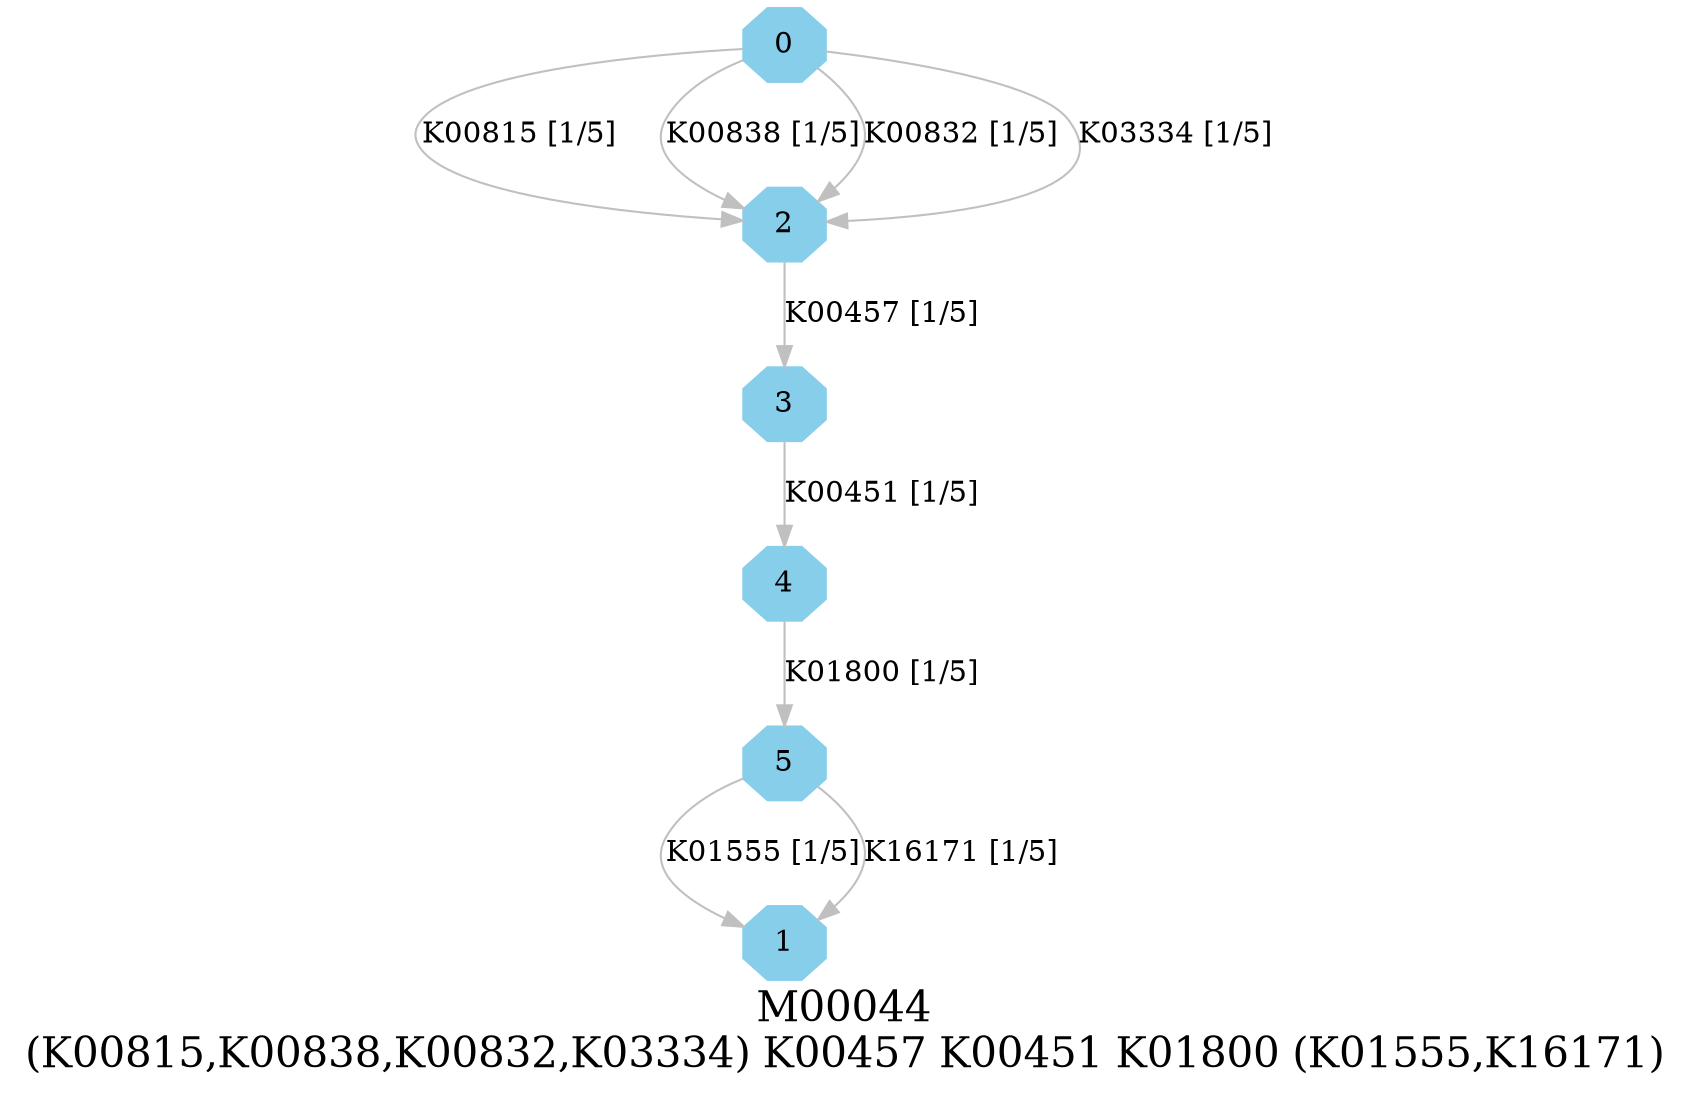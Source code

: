 digraph G {
graph [label="M00044
(K00815,K00838,K00832,K03334) K00457 K00451 K01800 (K01555,K16171)",fontsize=20];
node [shape=box,style=filled];
edge [len=3,color=grey];
{node [width=.3,height=.3,shape=octagon,style=filled,color=skyblue] 0 1 2 3 4 5 }
0 -> 2 [label="K00815 [1/5]"];
0 -> 2 [label="K00838 [1/5]"];
0 -> 2 [label="K00832 [1/5]"];
0 -> 2 [label="K03334 [1/5]"];
2 -> 3 [label="K00457 [1/5]"];
3 -> 4 [label="K00451 [1/5]"];
4 -> 5 [label="K01800 [1/5]"];
5 -> 1 [label="K01555 [1/5]"];
5 -> 1 [label="K16171 [1/5]"];
}